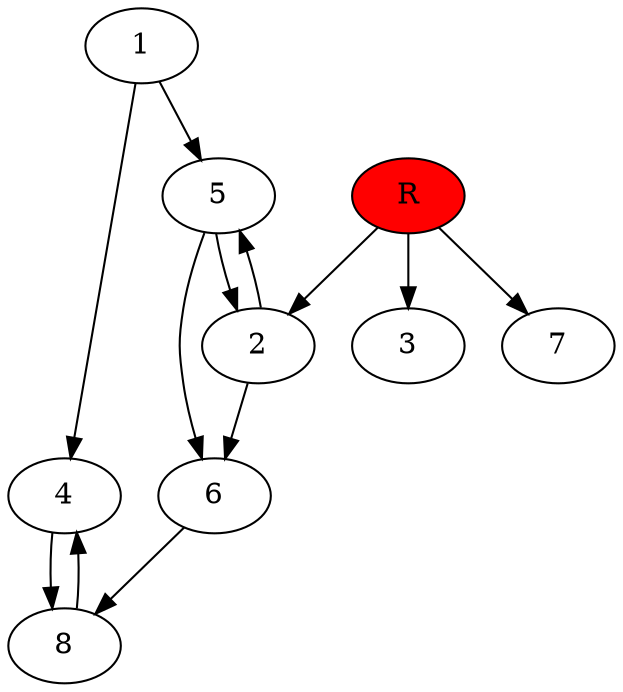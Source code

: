 digraph prb3899 {
	1
	2
	3
	4
	5
	6
	7
	8
	R [fillcolor="#ff0000" style=filled]
	1 -> 4
	1 -> 5
	2 -> 5
	2 -> 6
	4 -> 8
	5 -> 2
	5 -> 6
	6 -> 8
	8 -> 4
	R -> 2
	R -> 3
	R -> 7
}
